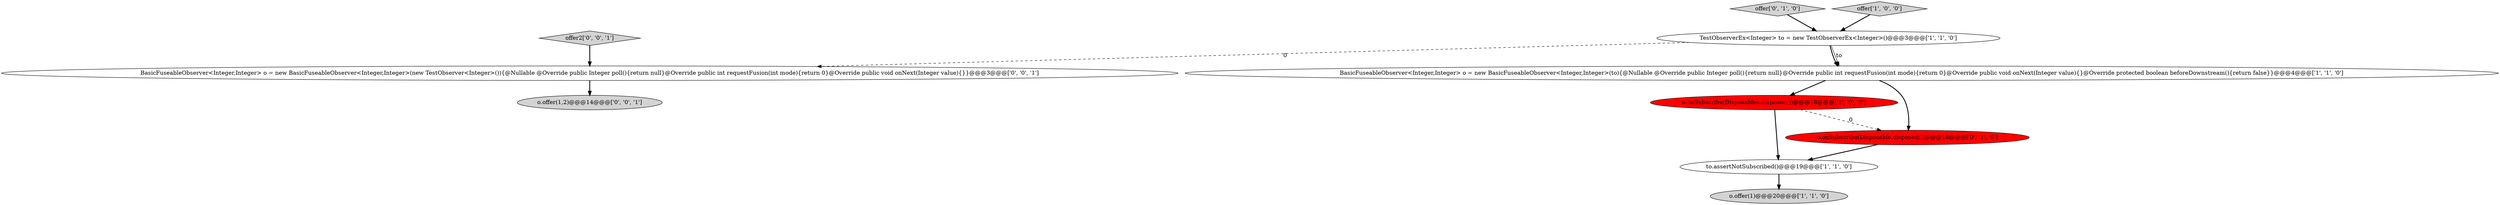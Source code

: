 digraph {
5 [style = filled, label = "o.onSubscribe(Disposables.disposed())@@@18@@@['1', '0', '0']", fillcolor = red, shape = ellipse image = "AAA1AAABBB1BBB"];
0 [style = filled, label = "to.assertNotSubscribed()@@@19@@@['1', '1', '0']", fillcolor = white, shape = ellipse image = "AAA0AAABBB1BBB"];
1 [style = filled, label = "BasicFuseableObserver<Integer,Integer> o = new BasicFuseableObserver<Integer,Integer>(to){@Nullable @Override public Integer poll(){return null}@Override public int requestFusion(int mode){return 0}@Override public void onNext(Integer value){}@Override protected boolean beforeDownstream(){return false}}@@@4@@@['1', '1', '0']", fillcolor = white, shape = ellipse image = "AAA0AAABBB1BBB"];
7 [style = filled, label = "offer['0', '1', '0']", fillcolor = lightgray, shape = diamond image = "AAA0AAABBB2BBB"];
8 [style = filled, label = "o.offer(1,2)@@@14@@@['0', '0', '1']", fillcolor = lightgray, shape = ellipse image = "AAA0AAABBB3BBB"];
2 [style = filled, label = "TestObserverEx<Integer> to = new TestObserverEx<Integer>()@@@3@@@['1', '1', '0']", fillcolor = white, shape = ellipse image = "AAA0AAABBB1BBB"];
4 [style = filled, label = "o.offer(1)@@@20@@@['1', '1', '0']", fillcolor = lightgray, shape = ellipse image = "AAA0AAABBB1BBB"];
6 [style = filled, label = "o.onSubscribe(Disposable.disposed())@@@18@@@['0', '1', '0']", fillcolor = red, shape = ellipse image = "AAA1AAABBB2BBB"];
10 [style = filled, label = "offer2['0', '0', '1']", fillcolor = lightgray, shape = diamond image = "AAA0AAABBB3BBB"];
9 [style = filled, label = "BasicFuseableObserver<Integer,Integer> o = new BasicFuseableObserver<Integer,Integer>(new TestObserver<Integer>()){@Nullable @Override public Integer poll(){return null}@Override public int requestFusion(int mode){return 0}@Override public void onNext(Integer value){}}@@@3@@@['0', '0', '1']", fillcolor = white, shape = ellipse image = "AAA0AAABBB3BBB"];
3 [style = filled, label = "offer['1', '0', '0']", fillcolor = lightgray, shape = diamond image = "AAA0AAABBB1BBB"];
1->5 [style = bold, label=""];
10->9 [style = bold, label=""];
1->6 [style = bold, label=""];
6->0 [style = bold, label=""];
5->6 [style = dashed, label="0"];
3->2 [style = bold, label=""];
5->0 [style = bold, label=""];
9->8 [style = bold, label=""];
0->4 [style = bold, label=""];
2->9 [style = dashed, label="0"];
7->2 [style = bold, label=""];
2->1 [style = bold, label=""];
2->1 [style = solid, label="to"];
}
